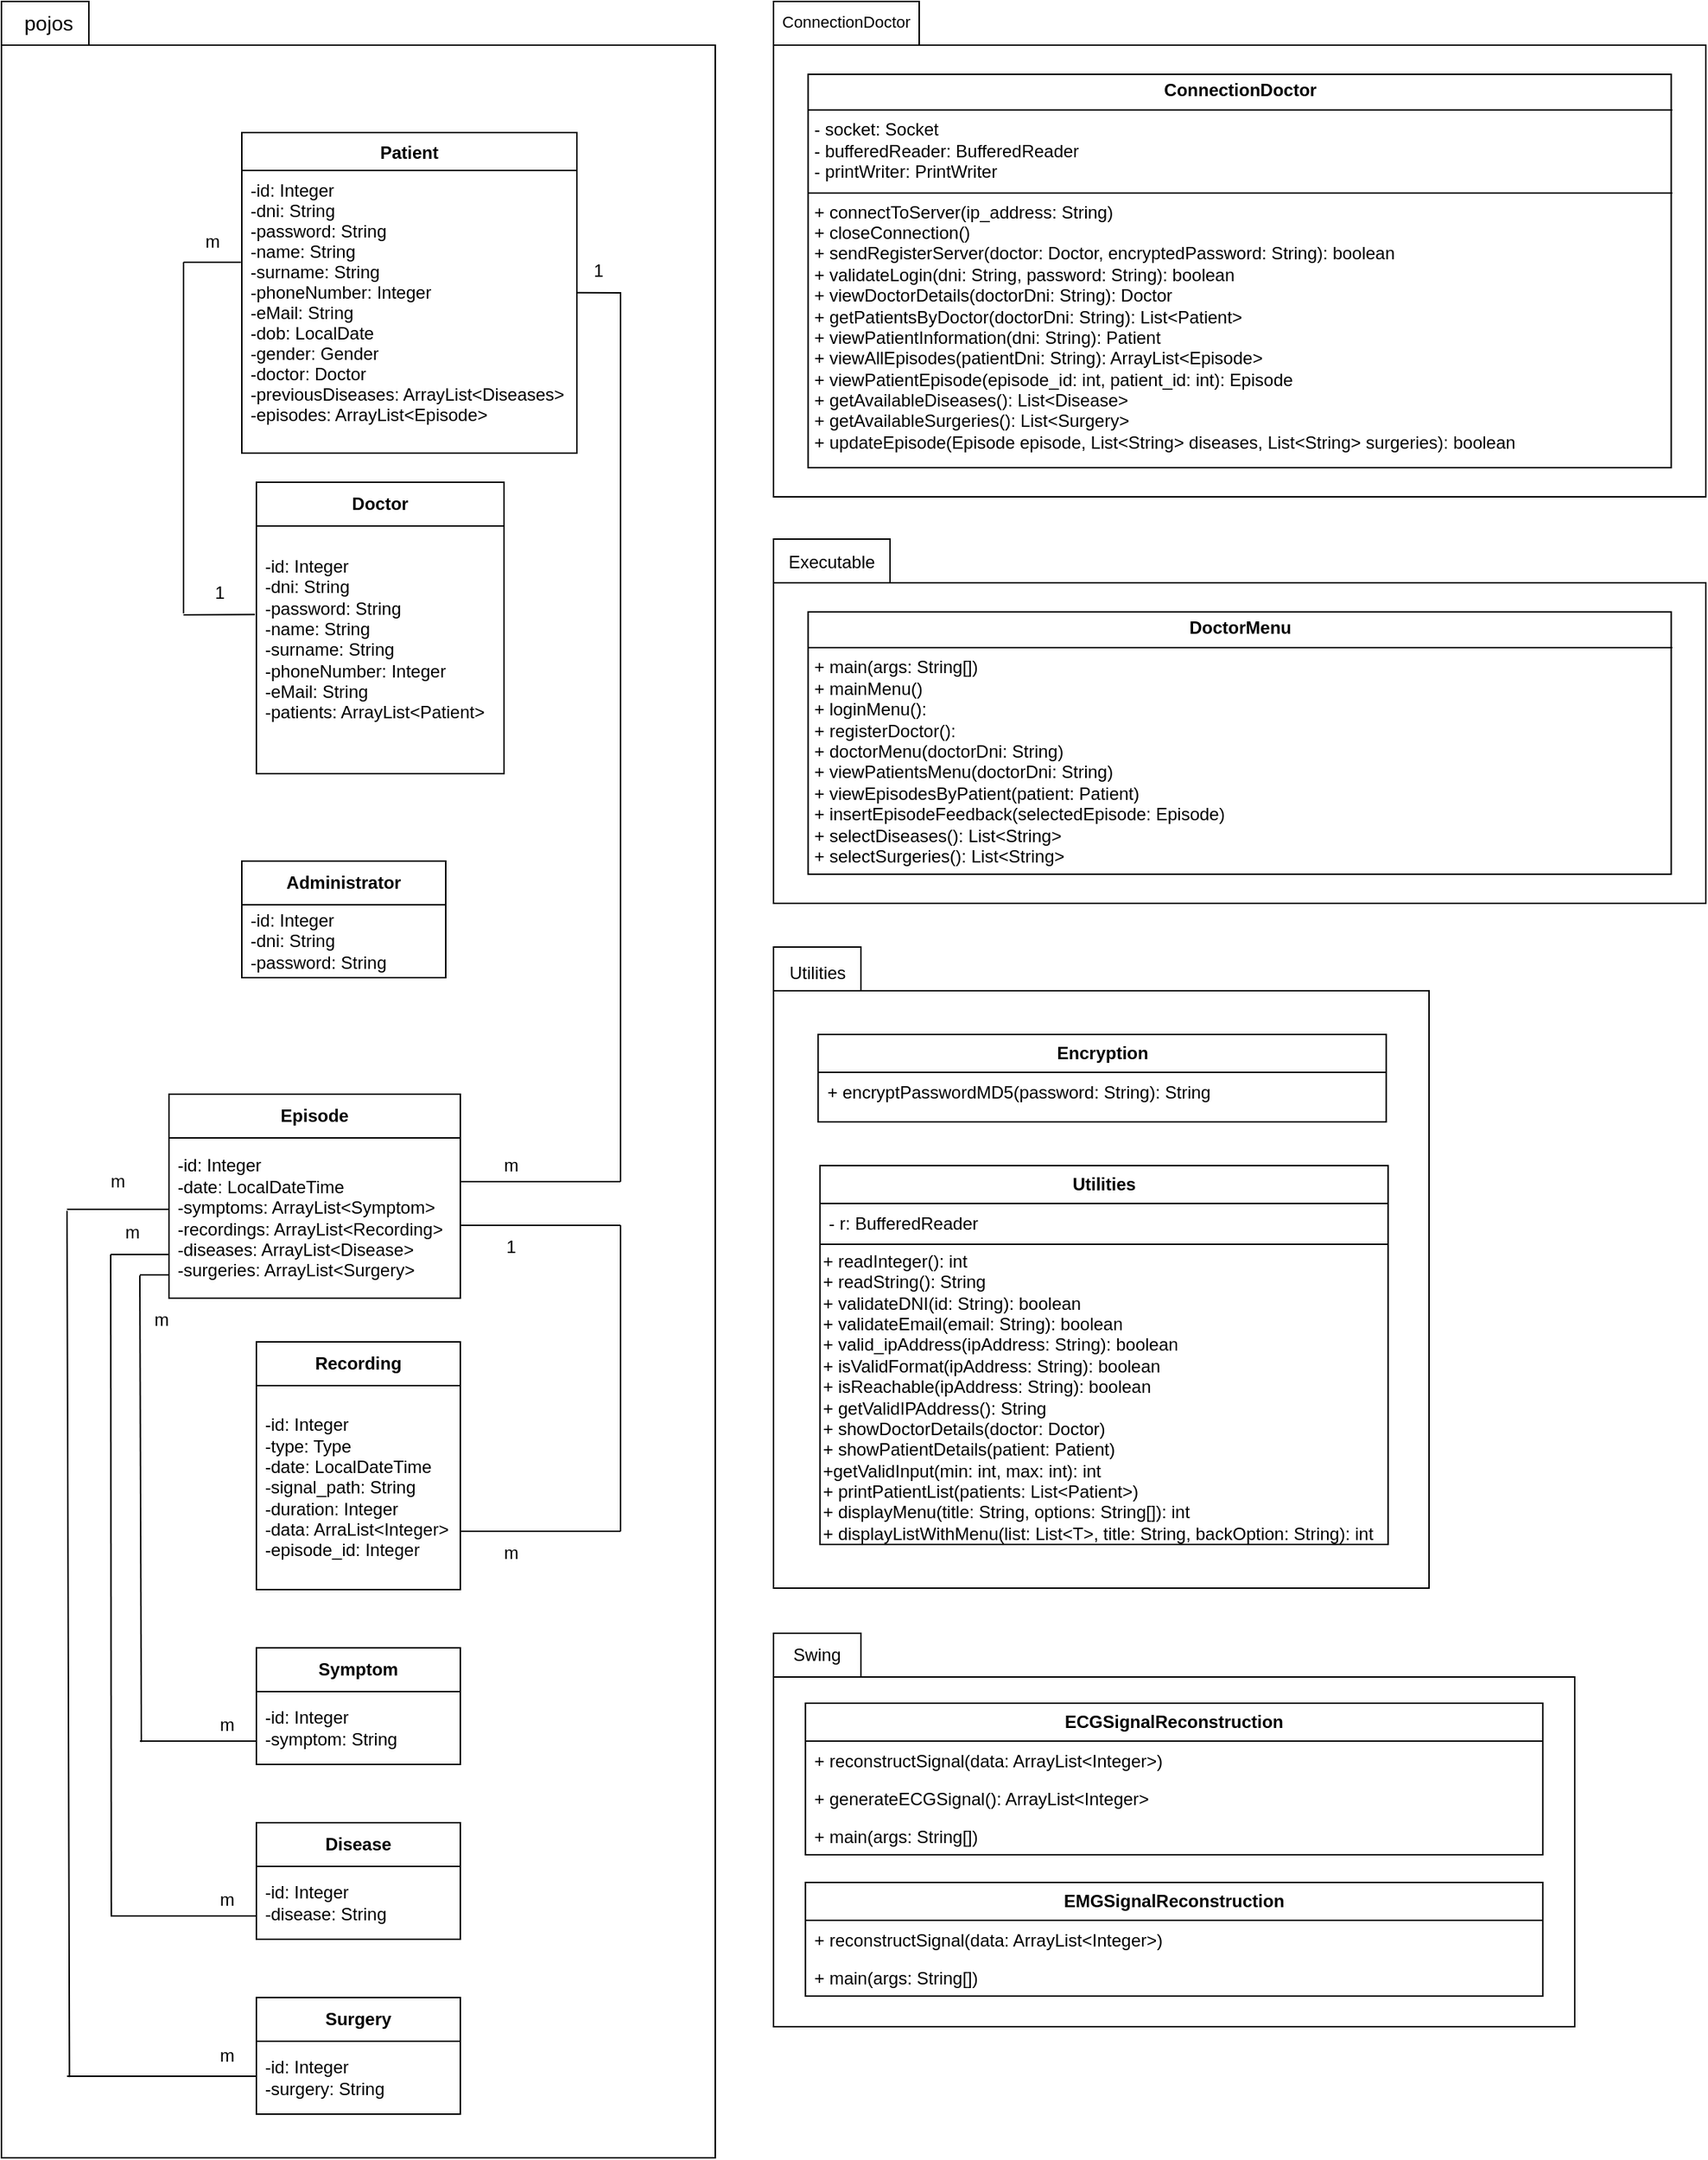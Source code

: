 <mxfile version="24.7.17">
  <diagram id="C5RBs43oDa-KdzZeNtuy" name="Page-1">
    <mxGraphModel dx="2620" dy="1096" grid="1" gridSize="10" guides="1" tooltips="1" connect="1" arrows="1" fold="1" page="1" pageScale="1" pageWidth="827" pageHeight="1169" math="0" shadow="0">
      <root>
        <mxCell id="WIyWlLk6GJQsqaUBKTNV-0" />
        <mxCell id="WIyWlLk6GJQsqaUBKTNV-1" parent="WIyWlLk6GJQsqaUBKTNV-0" />
        <mxCell id="XqHFQ3ukrLC09OGUhirR-0" value="" style="shape=folder;fontStyle=1;spacingTop=10;tabWidth=60;tabHeight=30;tabPosition=left;html=1;whiteSpace=wrap;" parent="WIyWlLk6GJQsqaUBKTNV-1" vertex="1">
          <mxGeometry x="-10" y="80" width="490" height="1480" as="geometry" />
        </mxCell>
        <mxCell id="XqHFQ3ukrLC09OGUhirR-1" value="Patient" style="swimlane;fontStyle=1;align=center;verticalAlign=top;childLayout=stackLayout;horizontal=1;startSize=26;horizontalStack=0;resizeParent=1;resizeLast=0;collapsible=1;marginBottom=0;rounded=0;shadow=0;strokeWidth=1;" parent="WIyWlLk6GJQsqaUBKTNV-1" vertex="1">
          <mxGeometry x="155" y="170" width="230" height="220" as="geometry">
            <mxRectangle x="230" y="140" width="160" height="26" as="alternateBounds" />
          </mxGeometry>
        </mxCell>
        <mxCell id="XqHFQ3ukrLC09OGUhirR-2" value="-id: Integer&#xa;-dni: String&#xa;-password: String&#xa;-name: String&#xa;-surname: String&#xa;-phoneNumber: Integer&#xa;-eMail: String&#xa;-dob: LocalDate&#xa;-gender: Gender&#xa;-doctor: Doctor&#xa;-previousDiseases: ArrayList&lt;Diseases&gt;&#xa;-episodes: ArrayList&lt;Episode&gt;&#xa;&#xa;" style="text;align=left;verticalAlign=top;spacingLeft=4;spacingRight=4;overflow=hidden;rotatable=0;points=[[0,0.5],[1,0.5]];portConstraint=eastwest;" parent="XqHFQ3ukrLC09OGUhirR-1" vertex="1">
          <mxGeometry y="26" width="230" height="194" as="geometry" />
        </mxCell>
        <mxCell id="XqHFQ3ukrLC09OGUhirR-3" value="&lt;b&gt;Doctor&lt;/b&gt;" style="swimlane;fontStyle=0;childLayout=stackLayout;horizontal=1;startSize=30;horizontalStack=0;resizeParent=1;resizeParentMax=0;resizeLast=0;collapsible=1;marginBottom=0;whiteSpace=wrap;html=1;" parent="WIyWlLk6GJQsqaUBKTNV-1" vertex="1">
          <mxGeometry x="165" y="410" width="170" height="200" as="geometry" />
        </mxCell>
        <mxCell id="XqHFQ3ukrLC09OGUhirR-4" value="-id: Integer&lt;div&gt;-dni: String&lt;/div&gt;&lt;div&gt;-password: String&lt;br&gt;&lt;div&gt;-name: String&lt;/div&gt;&lt;div&gt;-surname: String&lt;/div&gt;&lt;div&gt;&lt;span style=&quot;background-color: initial;&quot;&gt;-phoneNumber: Integer&lt;/span&gt;&lt;br&gt;&lt;/div&gt;&lt;div&gt;-eMail: String&lt;/div&gt;&lt;div&gt;-patients: ArrayList&amp;lt;Patient&amp;gt;&lt;/div&gt;&lt;div&gt;&lt;br&gt;&lt;/div&gt;&lt;/div&gt;" style="text;strokeColor=none;fillColor=none;align=left;verticalAlign=middle;spacingLeft=4;spacingRight=4;overflow=hidden;points=[[0,0.5],[1,0.5]];portConstraint=eastwest;rotatable=0;whiteSpace=wrap;html=1;" parent="XqHFQ3ukrLC09OGUhirR-3" vertex="1">
          <mxGeometry y="30" width="170" height="170" as="geometry" />
        </mxCell>
        <mxCell id="XqHFQ3ukrLC09OGUhirR-5" value="&lt;b&gt;Administrator&lt;/b&gt;" style="swimlane;fontStyle=0;childLayout=stackLayout;horizontal=1;startSize=30;horizontalStack=0;resizeParent=1;resizeParentMax=0;resizeLast=0;collapsible=1;marginBottom=0;whiteSpace=wrap;html=1;" parent="WIyWlLk6GJQsqaUBKTNV-1" vertex="1">
          <mxGeometry x="155" y="670" width="140" height="80" as="geometry" />
        </mxCell>
        <mxCell id="XqHFQ3ukrLC09OGUhirR-6" value="&lt;div&gt;-id: Integer&lt;br&gt;&lt;/div&gt;-dni: String&lt;div&gt;-password: String&lt;/div&gt;" style="text;strokeColor=none;fillColor=none;align=left;verticalAlign=middle;spacingLeft=4;spacingRight=4;overflow=hidden;points=[[0,0.5],[1,0.5]];portConstraint=eastwest;rotatable=0;whiteSpace=wrap;html=1;" parent="XqHFQ3ukrLC09OGUhirR-5" vertex="1">
          <mxGeometry y="30" width="140" height="50" as="geometry" />
        </mxCell>
        <mxCell id="XqHFQ3ukrLC09OGUhirR-7" value="&lt;b&gt;Episode&lt;/b&gt;" style="swimlane;fontStyle=0;childLayout=stackLayout;horizontal=1;startSize=30;horizontalStack=0;resizeParent=1;resizeParentMax=0;resizeLast=0;collapsible=1;marginBottom=0;whiteSpace=wrap;html=1;" parent="WIyWlLk6GJQsqaUBKTNV-1" vertex="1">
          <mxGeometry x="105" y="830" width="200" height="140" as="geometry" />
        </mxCell>
        <mxCell id="XqHFQ3ukrLC09OGUhirR-8" value="-id: Integer&lt;div&gt;-date: LocalDateTime&lt;/div&gt;&lt;div&gt;-symptoms: ArrayList&amp;lt;Symptom&amp;gt;&lt;/div&gt;&lt;div&gt;-recordings: ArrayList&amp;lt;Recording&amp;gt;&lt;br&gt;&lt;/div&gt;&lt;div&gt;-diseases: ArrayList&amp;lt;Disease&amp;gt;&lt;/div&gt;&lt;div&gt;-surgeries: ArrayList&amp;lt;Surgery&amp;gt;&lt;/div&gt;" style="text;strokeColor=none;fillColor=none;align=left;verticalAlign=middle;spacingLeft=4;spacingRight=4;overflow=hidden;points=[[0,0.5],[1,0.5]];portConstraint=eastwest;rotatable=0;whiteSpace=wrap;html=1;" parent="XqHFQ3ukrLC09OGUhirR-7" vertex="1">
          <mxGeometry y="30" width="200" height="110" as="geometry" />
        </mxCell>
        <mxCell id="XqHFQ3ukrLC09OGUhirR-9" value="&lt;b&gt;Recording&lt;/b&gt;" style="swimlane;fontStyle=0;childLayout=stackLayout;horizontal=1;startSize=30;horizontalStack=0;resizeParent=1;resizeParentMax=0;resizeLast=0;collapsible=1;marginBottom=0;whiteSpace=wrap;html=1;" parent="WIyWlLk6GJQsqaUBKTNV-1" vertex="1">
          <mxGeometry x="165" y="1000" width="140" height="170" as="geometry" />
        </mxCell>
        <mxCell id="XqHFQ3ukrLC09OGUhirR-10" value="-id: Integer&lt;div&gt;-type: Type&lt;/div&gt;&lt;div&gt;-date: LocalDateTime&lt;/div&gt;&lt;div&gt;-signal_path: String&lt;/div&gt;&lt;div&gt;-duration: Integer&lt;/div&gt;&lt;div&gt;-data: ArraList&amp;lt;Integer&amp;gt;&lt;/div&gt;&lt;div&gt;-episode_id: Integer&lt;/div&gt;" style="text;strokeColor=none;fillColor=none;align=left;verticalAlign=middle;spacingLeft=4;spacingRight=4;overflow=hidden;points=[[0,0.5],[1,0.5]];portConstraint=eastwest;rotatable=0;whiteSpace=wrap;html=1;" parent="XqHFQ3ukrLC09OGUhirR-9" vertex="1">
          <mxGeometry y="30" width="140" height="140" as="geometry" />
        </mxCell>
        <mxCell id="XqHFQ3ukrLC09OGUhirR-11" value="" style="line;strokeWidth=1;fillColor=none;align=left;verticalAlign=middle;spacingTop=-1;spacingLeft=3;spacingRight=3;rotatable=0;labelPosition=right;points=[];portConstraint=eastwest;strokeColor=inherit;" parent="WIyWlLk6GJQsqaUBKTNV-1" vertex="1">
          <mxGeometry x="305" y="886" width="110" height="8" as="geometry" />
        </mxCell>
        <mxCell id="XqHFQ3ukrLC09OGUhirR-12" value="" style="endArrow=none;html=1;rounded=0;" parent="WIyWlLk6GJQsqaUBKTNV-1" edge="1">
          <mxGeometry width="50" height="50" relative="1" as="geometry">
            <mxPoint x="415" y="890" as="sourcePoint" />
            <mxPoint x="415" y="280" as="targetPoint" />
          </mxGeometry>
        </mxCell>
        <mxCell id="XqHFQ3ukrLC09OGUhirR-13" value="1" style="text;html=1;align=center;verticalAlign=middle;whiteSpace=wrap;rounded=0;" parent="WIyWlLk6GJQsqaUBKTNV-1" vertex="1">
          <mxGeometry x="310" y="920" width="60" height="30" as="geometry" />
        </mxCell>
        <mxCell id="XqHFQ3ukrLC09OGUhirR-14" value="1" style="text;html=1;align=center;verticalAlign=middle;whiteSpace=wrap;rounded=0;" parent="WIyWlLk6GJQsqaUBKTNV-1" vertex="1">
          <mxGeometry x="370" y="250" width="60" height="30" as="geometry" />
        </mxCell>
        <mxCell id="XqHFQ3ukrLC09OGUhirR-15" value="m" style="text;html=1;align=center;verticalAlign=middle;whiteSpace=wrap;rounded=0;" parent="WIyWlLk6GJQsqaUBKTNV-1" vertex="1">
          <mxGeometry x="310" y="1130" width="60" height="30" as="geometry" />
        </mxCell>
        <mxCell id="XqHFQ3ukrLC09OGUhirR-16" value="m" style="text;html=1;align=center;verticalAlign=middle;whiteSpace=wrap;rounded=0;" parent="WIyWlLk6GJQsqaUBKTNV-1" vertex="1">
          <mxGeometry x="310" y="864" width="60" height="30" as="geometry" />
        </mxCell>
        <mxCell id="XqHFQ3ukrLC09OGUhirR-17" value="1" style="text;html=1;align=center;verticalAlign=middle;whiteSpace=wrap;rounded=0;" parent="WIyWlLk6GJQsqaUBKTNV-1" vertex="1">
          <mxGeometry x="110" y="471" width="60" height="30" as="geometry" />
        </mxCell>
        <mxCell id="XqHFQ3ukrLC09OGUhirR-19" value="" style="endArrow=none;html=1;rounded=0;entryX=0;entryY=0.542;entryDx=0;entryDy=0;entryPerimeter=0;" parent="WIyWlLk6GJQsqaUBKTNV-1" edge="1">
          <mxGeometry width="50" height="50" relative="1" as="geometry">
            <mxPoint x="115" y="500" as="sourcePoint" />
            <mxPoint x="115" y="259" as="targetPoint" />
          </mxGeometry>
        </mxCell>
        <mxCell id="XqHFQ3ukrLC09OGUhirR-20" value="" style="endArrow=none;html=1;rounded=0;" parent="WIyWlLk6GJQsqaUBKTNV-1" edge="1">
          <mxGeometry width="50" height="50" relative="1" as="geometry">
            <mxPoint x="415" y="1130" as="sourcePoint" />
            <mxPoint x="415" y="920" as="targetPoint" />
          </mxGeometry>
        </mxCell>
        <mxCell id="XqHFQ3ukrLC09OGUhirR-21" value="" style="endArrow=none;html=1;rounded=0;" parent="WIyWlLk6GJQsqaUBKTNV-1" edge="1">
          <mxGeometry width="50" height="50" relative="1" as="geometry">
            <mxPoint x="305" y="1130" as="sourcePoint" />
            <mxPoint x="415" y="1130" as="targetPoint" />
          </mxGeometry>
        </mxCell>
        <mxCell id="XqHFQ3ukrLC09OGUhirR-22" value="" style="endArrow=none;html=1;rounded=0;" parent="WIyWlLk6GJQsqaUBKTNV-1" edge="1">
          <mxGeometry width="50" height="50" relative="1" as="geometry">
            <mxPoint x="305" y="920" as="sourcePoint" />
            <mxPoint x="415" y="920" as="targetPoint" />
          </mxGeometry>
        </mxCell>
        <mxCell id="XqHFQ3ukrLC09OGUhirR-23" value="&lt;b&gt;Symptom&lt;/b&gt;" style="swimlane;fontStyle=0;childLayout=stackLayout;horizontal=1;startSize=30;horizontalStack=0;resizeParent=1;resizeParentMax=0;resizeLast=0;collapsible=1;marginBottom=0;whiteSpace=wrap;html=1;" parent="WIyWlLk6GJQsqaUBKTNV-1" vertex="1">
          <mxGeometry x="165" y="1210" width="140" height="80" as="geometry" />
        </mxCell>
        <mxCell id="XqHFQ3ukrLC09OGUhirR-24" value="-id: Integer&lt;div&gt;-symptom: String&lt;/div&gt;" style="text;strokeColor=none;fillColor=none;align=left;verticalAlign=middle;spacingLeft=4;spacingRight=4;overflow=hidden;points=[[0,0.5],[1,0.5]];portConstraint=eastwest;rotatable=0;whiteSpace=wrap;html=1;" parent="XqHFQ3ukrLC09OGUhirR-23" vertex="1">
          <mxGeometry y="30" width="140" height="50" as="geometry" />
        </mxCell>
        <mxCell id="XqHFQ3ukrLC09OGUhirR-25" value="&lt;b&gt;Disease&lt;/b&gt;" style="swimlane;fontStyle=0;childLayout=stackLayout;horizontal=1;startSize=30;horizontalStack=0;resizeParent=1;resizeParentMax=0;resizeLast=0;collapsible=1;marginBottom=0;whiteSpace=wrap;html=1;" parent="WIyWlLk6GJQsqaUBKTNV-1" vertex="1">
          <mxGeometry x="165" y="1330" width="140" height="80" as="geometry" />
        </mxCell>
        <mxCell id="XqHFQ3ukrLC09OGUhirR-26" value="-id: Integer&lt;div&gt;&lt;span style=&quot;background-color: initial;&quot;&gt;-disease: String&lt;/span&gt;&lt;/div&gt;" style="text;strokeColor=none;fillColor=none;align=left;verticalAlign=middle;spacingLeft=4;spacingRight=4;overflow=hidden;points=[[0,0.5],[1,0.5]];portConstraint=eastwest;rotatable=0;whiteSpace=wrap;html=1;" parent="XqHFQ3ukrLC09OGUhirR-25" vertex="1">
          <mxGeometry y="30" width="140" height="50" as="geometry" />
        </mxCell>
        <mxCell id="XqHFQ3ukrLC09OGUhirR-27" value="&lt;b&gt;Surgery&lt;/b&gt;" style="swimlane;fontStyle=0;childLayout=stackLayout;horizontal=1;startSize=30;horizontalStack=0;resizeParent=1;resizeParentMax=0;resizeLast=0;collapsible=1;marginBottom=0;whiteSpace=wrap;html=1;" parent="WIyWlLk6GJQsqaUBKTNV-1" vertex="1">
          <mxGeometry x="165" y="1450" width="140" height="80" as="geometry" />
        </mxCell>
        <mxCell id="XqHFQ3ukrLC09OGUhirR-28" value="-id: Integer&lt;div&gt;&lt;span style=&quot;background-color: initial;&quot;&gt;-surgery: String&lt;/span&gt;&lt;/div&gt;" style="text;strokeColor=none;fillColor=none;align=left;verticalAlign=middle;spacingLeft=4;spacingRight=4;overflow=hidden;points=[[0,0.5],[1,0.5]];portConstraint=eastwest;rotatable=0;whiteSpace=wrap;html=1;" parent="XqHFQ3ukrLC09OGUhirR-27" vertex="1">
          <mxGeometry y="30" width="140" height="50" as="geometry" />
        </mxCell>
        <mxCell id="XqHFQ3ukrLC09OGUhirR-29" value="" style="line;strokeWidth=1;fillColor=none;align=left;verticalAlign=middle;spacingTop=-1;spacingLeft=3;spacingRight=3;rotatable=0;labelPosition=right;points=[];portConstraint=eastwest;strokeColor=inherit;" parent="WIyWlLk6GJQsqaUBKTNV-1" vertex="1">
          <mxGeometry x="85" y="950" width="20" height="8" as="geometry" />
        </mxCell>
        <mxCell id="XqHFQ3ukrLC09OGUhirR-30" value="" style="endArrow=none;html=1;rounded=0;entryX=0;entryY=0.542;entryDx=0;entryDy=0;entryPerimeter=0;exitX=0.013;exitY=0.572;exitDx=0;exitDy=0;exitPerimeter=0;" parent="WIyWlLk6GJQsqaUBKTNV-1" source="XqHFQ3ukrLC09OGUhirR-31" target="XqHFQ3ukrLC09OGUhirR-29" edge="1">
          <mxGeometry width="50" height="50" relative="1" as="geometry">
            <mxPoint x="68" y="1192" as="sourcePoint" />
            <mxPoint x="525" y="1102" as="targetPoint" />
          </mxGeometry>
        </mxCell>
        <mxCell id="XqHFQ3ukrLC09OGUhirR-31" value="" style="line;strokeWidth=1;fillColor=none;align=left;verticalAlign=middle;spacingTop=-1;spacingLeft=3;spacingRight=3;rotatable=0;labelPosition=right;points=[];portConstraint=eastwest;strokeColor=inherit;" parent="WIyWlLk6GJQsqaUBKTNV-1" vertex="1">
          <mxGeometry x="85" y="1270" width="80" height="8" as="geometry" />
        </mxCell>
        <mxCell id="XqHFQ3ukrLC09OGUhirR-32" value="" style="endArrow=none;html=1;rounded=0;exitX=0.004;exitY=0.44;exitDx=0;exitDy=0;exitPerimeter=0;" parent="WIyWlLk6GJQsqaUBKTNV-1" source="XqHFQ3ukrLC09OGUhirR-33" edge="1">
          <mxGeometry width="50" height="50" relative="1" as="geometry">
            <mxPoint x="66.3" y="1369.996" as="sourcePoint" />
            <mxPoint x="65" y="940" as="targetPoint" />
          </mxGeometry>
        </mxCell>
        <mxCell id="XqHFQ3ukrLC09OGUhirR-33" value="" style="line;strokeWidth=1;fillColor=none;align=left;verticalAlign=middle;spacingTop=-1;spacingLeft=3;spacingRight=3;rotatable=0;labelPosition=right;points=[];portConstraint=eastwest;strokeColor=inherit;" parent="WIyWlLk6GJQsqaUBKTNV-1" vertex="1">
          <mxGeometry x="65" y="1390" width="100" height="8" as="geometry" />
        </mxCell>
        <mxCell id="XqHFQ3ukrLC09OGUhirR-34" value="m" style="text;html=1;align=center;verticalAlign=middle;whiteSpace=wrap;rounded=0;" parent="WIyWlLk6GJQsqaUBKTNV-1" vertex="1">
          <mxGeometry x="50" y="910" width="60" height="30" as="geometry" />
        </mxCell>
        <mxCell id="XqHFQ3ukrLC09OGUhirR-35" value="m" style="text;html=1;align=center;verticalAlign=middle;whiteSpace=wrap;rounded=0;" parent="WIyWlLk6GJQsqaUBKTNV-1" vertex="1">
          <mxGeometry x="70" y="970" width="60" height="30" as="geometry" />
        </mxCell>
        <mxCell id="XqHFQ3ukrLC09OGUhirR-36" value="m" style="text;html=1;align=center;verticalAlign=middle;whiteSpace=wrap;rounded=0;" parent="WIyWlLk6GJQsqaUBKTNV-1" vertex="1">
          <mxGeometry x="115" y="1368" width="60" height="30" as="geometry" />
        </mxCell>
        <mxCell id="XqHFQ3ukrLC09OGUhirR-37" value="m" style="text;html=1;align=center;verticalAlign=middle;whiteSpace=wrap;rounded=0;" parent="WIyWlLk6GJQsqaUBKTNV-1" vertex="1">
          <mxGeometry x="115" y="1248" width="60" height="30" as="geometry" />
        </mxCell>
        <mxCell id="XqHFQ3ukrLC09OGUhirR-38" value="" style="line;strokeWidth=1;fillColor=none;align=left;verticalAlign=middle;spacingTop=-1;spacingLeft=3;spacingRight=3;rotatable=0;labelPosition=right;points=[];portConstraint=eastwest;strokeColor=inherit;" parent="WIyWlLk6GJQsqaUBKTNV-1" vertex="1">
          <mxGeometry x="35" y="630" width="70" height="558" as="geometry" />
        </mxCell>
        <mxCell id="XqHFQ3ukrLC09OGUhirR-39" value="" style="endArrow=none;html=1;rounded=0;entryX=0;entryY=0.542;entryDx=0;entryDy=0;entryPerimeter=0;exitX=0.013;exitY=0.572;exitDx=0;exitDy=0;exitPerimeter=0;" parent="WIyWlLk6GJQsqaUBKTNV-1" source="XqHFQ3ukrLC09OGUhirR-40" target="XqHFQ3ukrLC09OGUhirR-38" edge="1">
          <mxGeometry width="50" height="50" relative="1" as="geometry">
            <mxPoint x="68" y="1422" as="sourcePoint" />
            <mxPoint x="525" y="1332" as="targetPoint" />
            <Array as="points">
              <mxPoint x="35" y="910" />
            </Array>
          </mxGeometry>
        </mxCell>
        <mxCell id="XqHFQ3ukrLC09OGUhirR-40" value="" style="line;strokeWidth=1;fillColor=none;align=left;verticalAlign=middle;spacingTop=-1;spacingLeft=3;spacingRight=3;rotatable=0;labelPosition=right;points=[];portConstraint=eastwest;strokeColor=inherit;" parent="WIyWlLk6GJQsqaUBKTNV-1" vertex="1">
          <mxGeometry x="35" y="1500" width="130" height="8" as="geometry" />
        </mxCell>
        <mxCell id="XqHFQ3ukrLC09OGUhirR-41" value="m" style="text;html=1;align=center;verticalAlign=middle;whiteSpace=wrap;rounded=0;" parent="WIyWlLk6GJQsqaUBKTNV-1" vertex="1">
          <mxGeometry x="40" y="875" width="60" height="30" as="geometry" />
        </mxCell>
        <mxCell id="XqHFQ3ukrLC09OGUhirR-42" value="m" style="text;html=1;align=center;verticalAlign=middle;whiteSpace=wrap;rounded=0;" parent="WIyWlLk6GJQsqaUBKTNV-1" vertex="1">
          <mxGeometry x="115" y="1475" width="60" height="30" as="geometry" />
        </mxCell>
        <mxCell id="XqHFQ3ukrLC09OGUhirR-43" value="&lt;div style=&quot;&quot;&gt;&lt;span style=&quot;background-color: initial;&quot;&gt;&lt;font style=&quot;font-size: 14px;&quot;&gt;pojos&lt;/font&gt;&lt;/span&gt;&lt;/div&gt;" style="text;strokeColor=none;fillColor=none;spacingLeft=4;spacingRight=4;overflow=hidden;rotatable=0;points=[[0,0.5],[1,0.5]];portConstraint=eastwest;fontSize=12;whiteSpace=wrap;html=1;align=center;" parent="WIyWlLk6GJQsqaUBKTNV-1" vertex="1">
          <mxGeometry x="-5" y="80" width="55" height="20" as="geometry" />
        </mxCell>
        <mxCell id="XqHFQ3ukrLC09OGUhirR-44" value="" style="endArrow=none;html=1;rounded=0;exitX=0.25;exitY=1;exitDx=0;exitDy=0;" parent="WIyWlLk6GJQsqaUBKTNV-1" source="XqHFQ3ukrLC09OGUhirR-34" edge="1">
          <mxGeometry width="50" height="50" relative="1" as="geometry">
            <mxPoint x="55" y="990" as="sourcePoint" />
            <mxPoint x="105" y="940" as="targetPoint" />
          </mxGeometry>
        </mxCell>
        <mxCell id="XqHFQ3ukrLC09OGUhirR-46" value="" style="endArrow=none;html=1;rounded=0;entryX=-0.003;entryY=0.325;entryDx=0;entryDy=0;entryPerimeter=0;" parent="WIyWlLk6GJQsqaUBKTNV-1" target="XqHFQ3ukrLC09OGUhirR-2" edge="1">
          <mxGeometry width="50" height="50" relative="1" as="geometry">
            <mxPoint x="115" y="259" as="sourcePoint" />
            <mxPoint x="165" y="209" as="targetPoint" />
          </mxGeometry>
        </mxCell>
        <mxCell id="XqHFQ3ukrLC09OGUhirR-47" value="" style="endArrow=none;html=1;rounded=0;entryX=0.9;entryY=0.99;entryDx=0;entryDy=0;entryPerimeter=0;" parent="WIyWlLk6GJQsqaUBKTNV-1" target="XqHFQ3ukrLC09OGUhirR-17" edge="1">
          <mxGeometry width="50" height="50" relative="1" as="geometry">
            <mxPoint x="115" y="501" as="sourcePoint" />
            <mxPoint x="156" y="501" as="targetPoint" />
          </mxGeometry>
        </mxCell>
        <mxCell id="XqHFQ3ukrLC09OGUhirR-45" value="" style="endArrow=none;html=1;rounded=0;exitX=0.998;exitY=0.422;exitDx=0;exitDy=0;exitPerimeter=0;" parent="WIyWlLk6GJQsqaUBKTNV-1" edge="1">
          <mxGeometry width="50" height="50" relative="1" as="geometry">
            <mxPoint x="385.0" y="279.868" as="sourcePoint" />
            <mxPoint x="415.46" y="280" as="targetPoint" />
          </mxGeometry>
        </mxCell>
        <mxCell id="XqHFQ3ukrLC09OGUhirR-48" value="m" style="text;html=1;align=center;verticalAlign=middle;whiteSpace=wrap;rounded=0;" parent="WIyWlLk6GJQsqaUBKTNV-1" vertex="1">
          <mxGeometry x="105" y="230" width="60" height="30" as="geometry" />
        </mxCell>
        <mxCell id="XqHFQ3ukrLC09OGUhirR-64" value="" style="shape=folder;fontStyle=1;spacingTop=10;tabWidth=100;tabHeight=30;tabPosition=left;html=1;whiteSpace=wrap;" parent="WIyWlLk6GJQsqaUBKTNV-1" vertex="1">
          <mxGeometry x="520" y="80" width="640" height="340" as="geometry" />
        </mxCell>
        <mxCell id="XqHFQ3ukrLC09OGUhirR-65" value="&lt;font style=&quot;font-size: 11px;&quot;&gt;ConnectionDoctor&lt;/font&gt;" style="text;strokeColor=none;fillColor=none;spacingLeft=4;spacingRight=4;overflow=hidden;rotatable=0;points=[[0,0.5],[1,0.5]];portConstraint=eastwest;fontSize=12;whiteSpace=wrap;html=1;align=left;" parent="WIyWlLk6GJQsqaUBKTNV-1" vertex="1">
          <mxGeometry x="520" y="80" width="130" height="30" as="geometry" />
        </mxCell>
        <mxCell id="XqHFQ3ukrLC09OGUhirR-66" value="&lt;p style=&quot;margin:0px;margin-top:4px;text-align:center;&quot;&gt;&lt;b&gt;ConnectionDoctor&lt;/b&gt;&lt;/p&gt;&lt;hr size=&quot;1&quot; style=&quot;border-style:solid;&quot;&gt;&lt;p style=&quot;margin:0px;margin-left:4px;&quot;&gt;- socket: Socket&lt;/p&gt;&lt;p style=&quot;margin:0px;margin-left:4px;&quot;&gt;- bufferedReader: BufferedReader&lt;/p&gt;&lt;p style=&quot;margin:0px;margin-left:4px;&quot;&gt;- printWriter: PrintWriter&lt;br&gt;&lt;/p&gt;&lt;hr size=&quot;1&quot; style=&quot;border-style:solid;&quot;&gt;&lt;p style=&quot;margin:0px;margin-left:4px;&quot;&gt;+ connectToServer(ip_address: String)&lt;/p&gt;&lt;p style=&quot;margin: 0px 0px 0px 4px;&quot;&gt;+ closeConnection()&lt;/p&gt;&lt;div&gt;&lt;p style=&quot;margin: 0px 0px 0px 4px;&quot;&gt;&lt;span style=&quot;background-color: initial;&quot;&gt;+ sendRegisterServer(doctor: Doctor, encryptedPassword: String): boolean&lt;/span&gt;&lt;br&gt;&lt;/p&gt;&lt;/div&gt;&lt;div&gt;&lt;p style=&quot;margin: 0px 0px 0px 4px;&quot;&gt;+ validateLogin(dni: String, password: String): boolean&lt;/p&gt;&lt;p style=&quot;margin: 0px 0px 0px 4px;&quot;&gt;+ viewDoctorDetails(doctorDni: String): Doctor&lt;/p&gt;&lt;/div&gt;&lt;div&gt;&lt;p style=&quot;margin: 0px 0px 0px 4px;&quot;&gt;+ getPatientsByDoctor(doctorDni: String): List&amp;lt;Patient&amp;gt;&lt;/p&gt;&lt;p style=&quot;margin: 0px 0px 0px 4px;&quot;&gt;+ viewPatientInformation(dni: String): Patient&lt;span style=&quot;background-color: initial;&quot;&gt;&lt;br&gt;&lt;/span&gt;&lt;/p&gt;&lt;p style=&quot;margin: 0px 0px 0px 4px;&quot;&gt;&lt;span style=&quot;background-color: initial;&quot;&gt;+ viewAllEpisodes(patientDni: String): ArrayList&amp;lt;Episode&amp;gt;&lt;/span&gt;&lt;/p&gt;&lt;p style=&quot;margin: 0px 0px 0px 4px;&quot;&gt;+ viewPatientEpisode(episode_id: int, patient_id: int): Episode&lt;span style=&quot;background-color: initial;&quot;&gt;&lt;br&gt;&lt;/span&gt;&lt;/p&gt;&lt;p style=&quot;margin: 0px 0px 0px 4px;&quot;&gt;&lt;span style=&quot;background-color: initial;&quot;&gt;+ getAvailableDiseases(): List&amp;lt;Disease&amp;gt;&lt;/span&gt;&lt;/p&gt;&lt;/div&gt;&lt;div&gt;&lt;p style=&quot;margin: 0px 0px 0px 4px;&quot;&gt;+ getAvailableSurgeries(): List&amp;lt;Surgery&amp;gt;&lt;/p&gt;&lt;/div&gt;&lt;div&gt;&lt;p style=&quot;margin: 0px 0px 0px 4px;&quot;&gt;+ updateEpisode(Episode episode, List&amp;lt;String&amp;gt; diseases, List&amp;lt;String&amp;gt; surgeries): boolean&lt;/p&gt;&lt;/div&gt;&lt;div&gt;&lt;p style=&quot;margin: 0px 0px 0px 4px;&quot;&gt;&lt;br&gt;&lt;/p&gt;&lt;/div&gt;&lt;div&gt;&lt;br&gt;&lt;/div&gt;" style="verticalAlign=top;align=left;overflow=fill;html=1;whiteSpace=wrap;" parent="WIyWlLk6GJQsqaUBKTNV-1" vertex="1">
          <mxGeometry x="543.75" y="130" width="592.5" height="270" as="geometry" />
        </mxCell>
        <mxCell id="XqHFQ3ukrLC09OGUhirR-67" value="" style="shape=folder;fontStyle=1;spacingTop=10;tabWidth=80;tabHeight=30;tabPosition=left;html=1;whiteSpace=wrap;" parent="WIyWlLk6GJQsqaUBKTNV-1" vertex="1">
          <mxGeometry x="520" y="449" width="640" height="250" as="geometry" />
        </mxCell>
        <mxCell id="XqHFQ3ukrLC09OGUhirR-68" value="Executable" style="text;html=1;align=center;verticalAlign=middle;whiteSpace=wrap;rounded=0;" parent="WIyWlLk6GJQsqaUBKTNV-1" vertex="1">
          <mxGeometry x="520" y="450" width="80" height="30" as="geometry" />
        </mxCell>
        <mxCell id="XqHFQ3ukrLC09OGUhirR-69" value="&lt;p style=&quot;margin:0px;margin-top:4px;text-align:center;&quot;&gt;&lt;b&gt;DoctorMenu&lt;/b&gt;&lt;/p&gt;&lt;hr size=&quot;1&quot; style=&quot;border-style:solid;&quot;&gt;&lt;p style=&quot;margin:0px;margin-left:4px;&quot;&gt;&lt;span style=&quot;background-color: initial;&quot;&gt;+ main(args: String[])&lt;/span&gt;&lt;/p&gt;&lt;p style=&quot;margin: 0px 0px 0px 4px;&quot;&gt;+ mainMenu()&lt;/p&gt;&lt;div&gt;&lt;p style=&quot;margin: 0px 0px 0px 4px;&quot;&gt;+ loginMenu():&lt;/p&gt;&lt;/div&gt;&lt;div&gt;&lt;div&gt;&lt;p style=&quot;margin: 0px 0px 0px 4px;&quot;&gt;+ registerDoctor():&lt;/p&gt;&lt;/div&gt;&lt;div&gt;&lt;/div&gt;&lt;p style=&quot;margin: 0px 0px 0px 4px;&quot;&gt;&lt;span style=&quot;background-color: initial;&quot;&gt;+ doctorMenu(doctorDni: String)&lt;/span&gt;&lt;br&gt;&lt;/p&gt;&lt;p style=&quot;margin: 0px 0px 0px 4px;&quot;&gt;&lt;span style=&quot;background-color: initial;&quot;&gt;+ viewPatientsMenu(doctorDni: String)&lt;/span&gt;&lt;/p&gt;&lt;p style=&quot;margin: 0px 0px 0px 4px;&quot;&gt;&lt;span style=&quot;background-color: initial;&quot;&gt;+ viewEpisodesByPatient(patient: Patient)&lt;/span&gt;&lt;/p&gt;&lt;/div&gt;&lt;div&gt;&lt;p style=&quot;margin: 0px 0px 0px 4px;&quot;&gt;+ insertEpisodeFeedback(selectedEpisode: Episode)&lt;/p&gt;&lt;p style=&quot;margin: 0px 0px 0px 4px;&quot;&gt;+ selectDiseases(): List&amp;lt;String&amp;gt;&lt;/p&gt;&lt;p style=&quot;margin: 0px 0px 0px 4px;&quot;&gt;+ selectSurgeries(): List&amp;lt;String&amp;gt;&lt;/p&gt;&lt;p style=&quot;margin: 0px 0px 0px 4px;&quot;&gt;&lt;br&gt;&lt;/p&gt;&lt;/div&gt;&lt;div&gt;&lt;br&gt;&lt;/div&gt;&lt;div&gt;&lt;br&gt;&lt;/div&gt;" style="verticalAlign=top;align=left;overflow=fill;html=1;whiteSpace=wrap;" parent="WIyWlLk6GJQsqaUBKTNV-1" vertex="1">
          <mxGeometry x="543.75" y="499" width="592.5" height="180" as="geometry" />
        </mxCell>
        <mxCell id="XqHFQ3ukrLC09OGUhirR-70" value="" style="shape=folder;fontStyle=1;spacingTop=10;tabWidth=60;tabHeight=30;tabPosition=left;html=1;whiteSpace=wrap;" parent="WIyWlLk6GJQsqaUBKTNV-1" vertex="1">
          <mxGeometry x="520" y="729" width="450" height="440" as="geometry" />
        </mxCell>
        <mxCell id="XqHFQ3ukrLC09OGUhirR-71" value="&lt;b&gt;Utilities&lt;/b&gt;" style="swimlane;fontStyle=0;childLayout=stackLayout;horizontal=1;startSize=26;fillColor=none;horizontalStack=0;resizeParent=1;resizeParentMax=0;resizeLast=0;collapsible=1;marginBottom=0;whiteSpace=wrap;html=1;" parent="WIyWlLk6GJQsqaUBKTNV-1" vertex="1">
          <mxGeometry x="551.88" y="879" width="390" height="260" as="geometry" />
        </mxCell>
        <mxCell id="XqHFQ3ukrLC09OGUhirR-72" value="- r: BufferedReader" style="text;strokeColor=none;fillColor=none;align=left;verticalAlign=top;spacingLeft=4;spacingRight=4;overflow=hidden;rotatable=0;points=[[0,0.5],[1,0.5]];portConstraint=eastwest;whiteSpace=wrap;html=1;" parent="XqHFQ3ukrLC09OGUhirR-71" vertex="1">
          <mxGeometry y="26" width="390" height="24" as="geometry" />
        </mxCell>
        <mxCell id="XqHFQ3ukrLC09OGUhirR-79" value="" style="line;strokeWidth=1;fillColor=none;align=left;verticalAlign=middle;spacingTop=-1;spacingLeft=3;spacingRight=3;rotatable=0;labelPosition=right;points=[];portConstraint=eastwest;strokeColor=inherit;" parent="XqHFQ3ukrLC09OGUhirR-71" vertex="1">
          <mxGeometry y="50" width="390" height="8" as="geometry" />
        </mxCell>
        <mxCell id="XqHFQ3ukrLC09OGUhirR-77" value="&lt;span style=&quot;&quot;&gt;+ readInteger(): int&lt;/span&gt;&lt;div style=&quot;&quot;&gt;+ readString(): String&lt;br&gt;&lt;/div&gt;&lt;div style=&quot;&quot;&gt;+ validateDNI(id: String): boolean&lt;/div&gt;&lt;div style=&quot;&quot;&gt;+ validateEmail(email: String): boolean&lt;/div&gt;&lt;div style=&quot;&quot;&gt;&lt;span style=&quot;background-color: initial;&quot;&gt;+ valid_ipAddress(ipAddress: String): boolean&lt;/span&gt;&lt;br&gt;&lt;/div&gt;&lt;div style=&quot;&quot;&gt;&lt;span style=&quot;background-color: initial;&quot;&gt;+ isValidFormat(ipAddress: String): boolean&lt;/span&gt;&lt;/div&gt;&lt;div style=&quot;&quot;&gt;+ isReachable(ipAddress: String): boolean&lt;span style=&quot;background-color: initial;&quot;&gt;&lt;br&gt;&lt;/span&gt;&lt;/div&gt;&lt;div style=&quot;&quot;&gt;+ getValidIPAddress(): String&lt;/div&gt;&lt;div style=&quot;&quot;&gt;+ showDoctorDetails(doctor: Doctor)&lt;/div&gt;&lt;div style=&quot;&quot;&gt;&lt;div&gt;+ showPatientDetails(patient: Patient)&lt;/div&gt;&lt;/div&gt;&lt;div style=&quot;&quot;&gt;+getValidInput(min: int, max: int): int&lt;/div&gt;&lt;div style=&quot;&quot;&gt;+ printPatientList(patients: List&amp;lt;Patient&amp;gt;)&lt;/div&gt;&lt;div style=&quot;&quot;&gt;+ displayMenu(title: String, options: String[]): int&lt;/div&gt;&lt;div style=&quot;&quot;&gt;+ displayListWithMenu(list: List&amp;lt;T&amp;gt;, title: String, backOption: String): int&lt;br&gt;&lt;/div&gt;" style="text;html=1;align=left;verticalAlign=middle;whiteSpace=wrap;rounded=0;" parent="XqHFQ3ukrLC09OGUhirR-71" vertex="1">
          <mxGeometry y="58" width="390" height="202" as="geometry" />
        </mxCell>
        <mxCell id="XqHFQ3ukrLC09OGUhirR-73" value="&lt;font style=&quot;font-size: 12px;&quot;&gt;Utilities&lt;/font&gt;" style="text;strokeColor=none;fillColor=none;spacingLeft=4;spacingRight=4;overflow=hidden;rotatable=0;points=[[0,0.5],[1,0.5]];portConstraint=eastwest;fontSize=12;whiteSpace=wrap;html=1;" parent="WIyWlLk6GJQsqaUBKTNV-1" vertex="1">
          <mxGeometry x="525" y="733" width="50" height="30" as="geometry" />
        </mxCell>
        <mxCell id="XqHFQ3ukrLC09OGUhirR-74" value="&lt;b&gt;Encryption&lt;/b&gt;" style="swimlane;fontStyle=0;childLayout=stackLayout;horizontal=1;startSize=26;fillColor=none;horizontalStack=0;resizeParent=1;resizeParentMax=0;resizeLast=0;collapsible=1;marginBottom=0;whiteSpace=wrap;html=1;" parent="WIyWlLk6GJQsqaUBKTNV-1" vertex="1">
          <mxGeometry x="550.63" y="789" width="390" height="60" as="geometry" />
        </mxCell>
        <mxCell id="XqHFQ3ukrLC09OGUhirR-75" value="+ encryptPasswordMD5(password: String): String" style="text;strokeColor=none;fillColor=none;align=left;verticalAlign=top;spacingLeft=4;spacingRight=4;overflow=hidden;rotatable=0;points=[[0,0.5],[1,0.5]];portConstraint=eastwest;whiteSpace=wrap;html=1;" parent="XqHFQ3ukrLC09OGUhirR-74" vertex="1">
          <mxGeometry y="26" width="390" height="34" as="geometry" />
        </mxCell>
        <mxCell id="e2FRMSLVPTGs9c0EroCL-0" value="" style="shape=folder;fontStyle=1;spacingTop=10;tabWidth=60;tabHeight=30;tabPosition=left;html=1;whiteSpace=wrap;" vertex="1" parent="WIyWlLk6GJQsqaUBKTNV-1">
          <mxGeometry x="520" y="1200" width="550" height="270" as="geometry" />
        </mxCell>
        <mxCell id="e2FRMSLVPTGs9c0EroCL-1" value="Swing" style="text;html=1;align=center;verticalAlign=middle;whiteSpace=wrap;rounded=0;" vertex="1" parent="WIyWlLk6GJQsqaUBKTNV-1">
          <mxGeometry x="520" y="1200" width="60" height="30" as="geometry" />
        </mxCell>
        <mxCell id="e2FRMSLVPTGs9c0EroCL-2" value="&lt;b&gt;ECGSignalReconstruction&lt;/b&gt;" style="swimlane;fontStyle=0;childLayout=stackLayout;horizontal=1;startSize=26;fillColor=none;horizontalStack=0;resizeParent=1;resizeParentMax=0;resizeLast=0;collapsible=1;marginBottom=0;whiteSpace=wrap;html=1;" vertex="1" parent="WIyWlLk6GJQsqaUBKTNV-1">
          <mxGeometry x="541.88" y="1248" width="506.25" height="104" as="geometry" />
        </mxCell>
        <mxCell id="e2FRMSLVPTGs9c0EroCL-3" value="+ reconstructSignal(data: ArrayList&amp;lt;Integer&amp;gt;)" style="text;strokeColor=none;fillColor=none;align=left;verticalAlign=top;spacingLeft=4;spacingRight=4;overflow=hidden;rotatable=0;points=[[0,0.5],[1,0.5]];portConstraint=eastwest;whiteSpace=wrap;html=1;" vertex="1" parent="e2FRMSLVPTGs9c0EroCL-2">
          <mxGeometry y="26" width="506.25" height="26" as="geometry" />
        </mxCell>
        <mxCell id="e2FRMSLVPTGs9c0EroCL-4" value="+ generateECGSignal(): ArrayList&amp;lt;Integer&amp;gt;" style="text;strokeColor=none;fillColor=none;align=left;verticalAlign=top;spacingLeft=4;spacingRight=4;overflow=hidden;rotatable=0;points=[[0,0.5],[1,0.5]];portConstraint=eastwest;whiteSpace=wrap;html=1;" vertex="1" parent="e2FRMSLVPTGs9c0EroCL-2">
          <mxGeometry y="52" width="506.25" height="26" as="geometry" />
        </mxCell>
        <mxCell id="e2FRMSLVPTGs9c0EroCL-5" value="+ main(args: String[])" style="text;strokeColor=none;fillColor=none;align=left;verticalAlign=top;spacingLeft=4;spacingRight=4;overflow=hidden;rotatable=0;points=[[0,0.5],[1,0.5]];portConstraint=eastwest;whiteSpace=wrap;html=1;" vertex="1" parent="e2FRMSLVPTGs9c0EroCL-2">
          <mxGeometry y="78" width="506.25" height="26" as="geometry" />
        </mxCell>
        <mxCell id="e2FRMSLVPTGs9c0EroCL-6" value="&lt;b&gt;EMGSignalReconstruction&lt;/b&gt;" style="swimlane;fontStyle=0;childLayout=stackLayout;horizontal=1;startSize=26;fillColor=none;horizontalStack=0;resizeParent=1;resizeParentMax=0;resizeLast=0;collapsible=1;marginBottom=0;whiteSpace=wrap;html=1;" vertex="1" parent="WIyWlLk6GJQsqaUBKTNV-1">
          <mxGeometry x="541.88" y="1371" width="506.25" height="78" as="geometry" />
        </mxCell>
        <mxCell id="e2FRMSLVPTGs9c0EroCL-7" value="+ reconstructSignal(data: ArrayList&amp;lt;Integer&amp;gt;)" style="text;strokeColor=none;fillColor=none;align=left;verticalAlign=top;spacingLeft=4;spacingRight=4;overflow=hidden;rotatable=0;points=[[0,0.5],[1,0.5]];portConstraint=eastwest;whiteSpace=wrap;html=1;" vertex="1" parent="e2FRMSLVPTGs9c0EroCL-6">
          <mxGeometry y="26" width="506.25" height="26" as="geometry" />
        </mxCell>
        <mxCell id="e2FRMSLVPTGs9c0EroCL-8" value="+ main(args: String[])" style="text;strokeColor=none;fillColor=none;align=left;verticalAlign=top;spacingLeft=4;spacingRight=4;overflow=hidden;rotatable=0;points=[[0,0.5],[1,0.5]];portConstraint=eastwest;whiteSpace=wrap;html=1;" vertex="1" parent="e2FRMSLVPTGs9c0EroCL-6">
          <mxGeometry y="52" width="506.25" height="26" as="geometry" />
        </mxCell>
      </root>
    </mxGraphModel>
  </diagram>
</mxfile>
